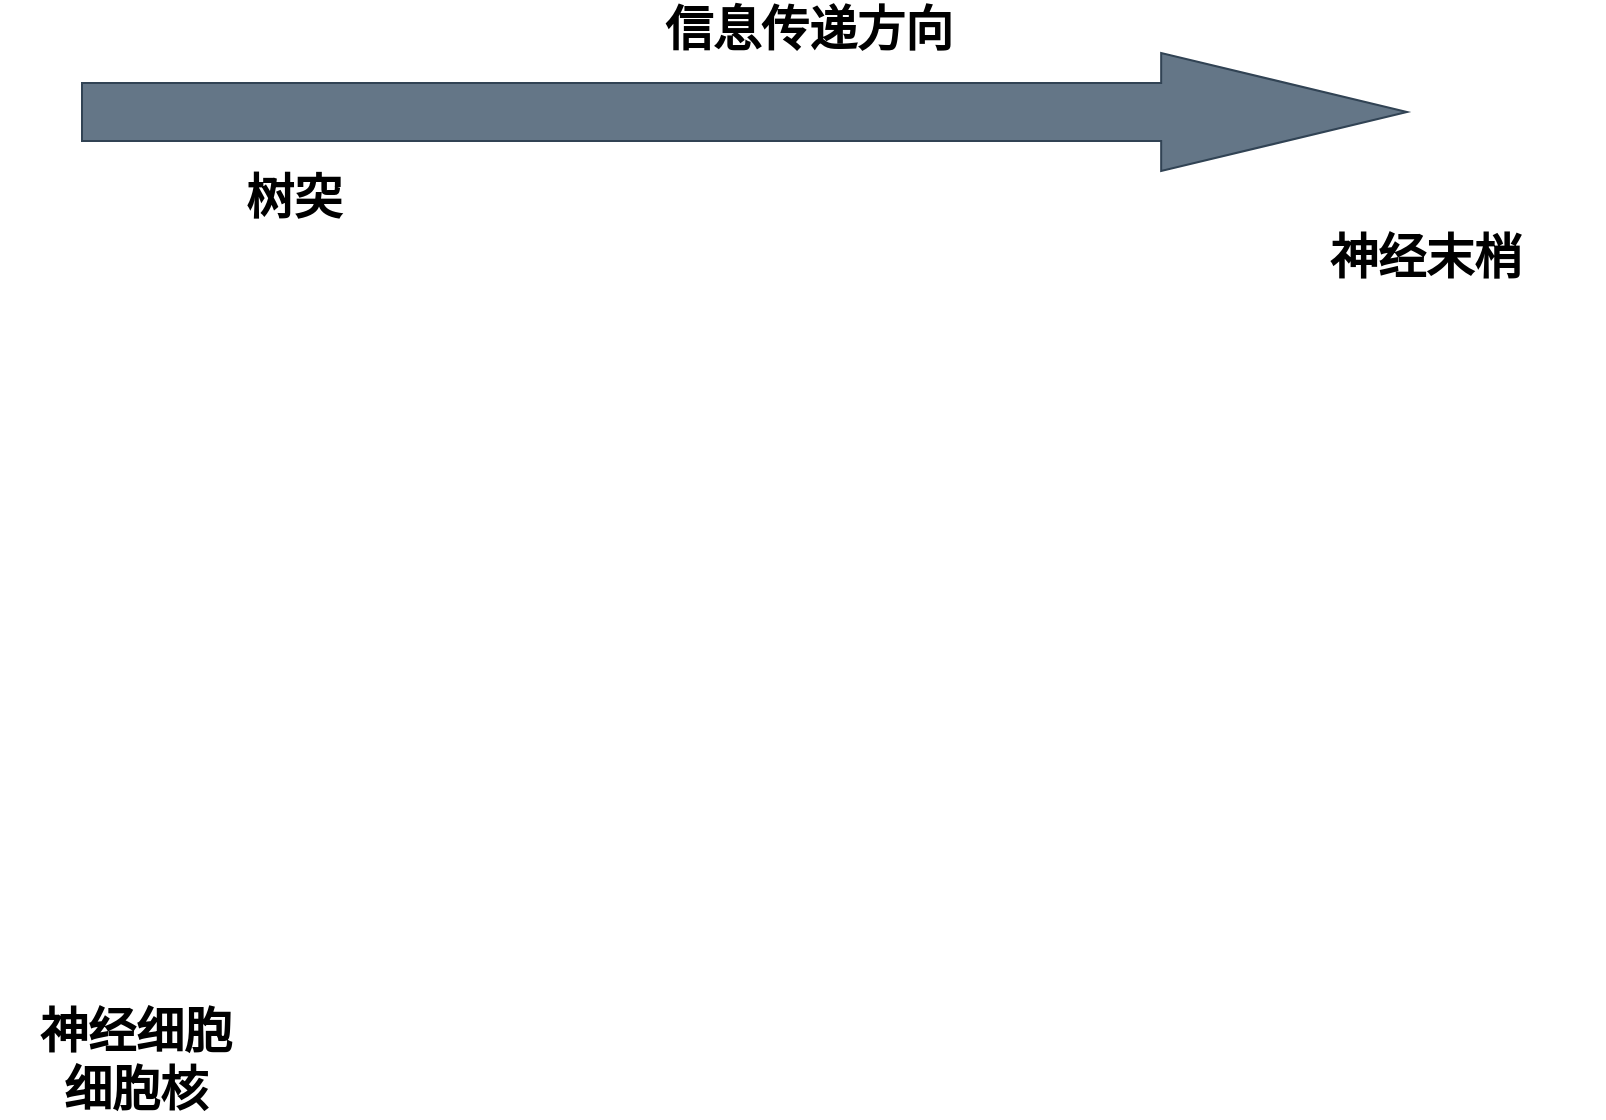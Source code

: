<mxfile version="21.1.1" type="github">
  <diagram name="第 1 页" id="bvpk-J_PeVPjt8j2hCXw">
    <mxGraphModel dx="930" dy="501" grid="1" gridSize="10" guides="1" tooltips="1" connect="1" arrows="1" fold="1" page="1" pageScale="1" pageWidth="827" pageHeight="1169" math="0" shadow="0">
      <root>
        <mxCell id="0" />
        <mxCell id="1" parent="0" />
        <mxCell id="2hgS4Xu8RybX3Xi1nfF--1" value="" style="shape=image;verticalLabelPosition=bottom;labelBackgroundColor=default;verticalAlign=top;aspect=fixed;imageAspect=0;image=https://upload.wikimedia.org/wikipedia/commons/thumb/b/bc/Neuron_Hand-tuned.svg/2560px-Neuron_Hand-tuned.svg.png;fillColor=default;strokeColor=default;" vertex="1" parent="1">
          <mxGeometry x="208" y="220" width="802" height="431.85" as="geometry" />
        </mxCell>
        <mxCell id="2hgS4Xu8RybX3Xi1nfF--2" value="&lt;font size=&quot;1&quot; style=&quot;&quot;&gt;&lt;b style=&quot;font-size: 24px;&quot;&gt;树突&lt;/b&gt;&lt;/font&gt;" style="text;html=1;strokeColor=none;fillColor=none;align=center;verticalAlign=middle;whiteSpace=wrap;rounded=0;" vertex="1" parent="1">
          <mxGeometry x="325" y="216" width="60" height="30" as="geometry" />
        </mxCell>
        <mxCell id="2hgS4Xu8RybX3Xi1nfF--3" value="&lt;b&gt;&lt;font style=&quot;font-size: 24px;&quot;&gt;神经细胞细胞核&lt;/font&gt;&lt;/b&gt;" style="text;html=1;strokeColor=none;fillColor=none;align=center;verticalAlign=middle;whiteSpace=wrap;rounded=0;" vertex="1" parent="1">
          <mxGeometry x="224" y="647" width="104" height="30" as="geometry" />
        </mxCell>
        <mxCell id="2hgS4Xu8RybX3Xi1nfF--4" value="&lt;font size=&quot;1&quot; style=&quot;&quot;&gt;&lt;b style=&quot;font-size: 24px;&quot;&gt;神经末梢&lt;/b&gt;&lt;/font&gt;" style="text;html=1;strokeColor=none;fillColor=none;align=center;verticalAlign=middle;whiteSpace=wrap;rounded=0;" vertex="1" parent="1">
          <mxGeometry x="863" y="246" width="116" height="30" as="geometry" />
        </mxCell>
        <mxCell id="2hgS4Xu8RybX3Xi1nfF--5" value="" style="rounded=0;whiteSpace=wrap;html=1;rotation=-45;strokeWidth=0;strokeColor=#FFFFFF;" vertex="1" parent="1">
          <mxGeometry x="425.26" y="402.28" width="88" height="23" as="geometry" />
        </mxCell>
        <mxCell id="2hgS4Xu8RybX3Xi1nfF--6" value="" style="ellipse;whiteSpace=wrap;html=1;aspect=fixed;strokeWidth=0;strokeColor=#FFFFFF;" vertex="1" parent="1">
          <mxGeometry x="430" y="443" width="15" height="15" as="geometry" />
        </mxCell>
        <mxCell id="2hgS4Xu8RybX3Xi1nfF--7" value="" style="rounded=0;whiteSpace=wrap;html=1;rotation=85;strokeWidth=0;strokeColor=#FFFFFF;" vertex="1" parent="1">
          <mxGeometry x="610" y="570" width="120" height="47.54" as="geometry" />
        </mxCell>
        <mxCell id="2hgS4Xu8RybX3Xi1nfF--8" value="" style="ellipse;whiteSpace=wrap;html=1;aspect=fixed;strokeWidth=0;strokeColor=#FFFFFF;" vertex="1" parent="1">
          <mxGeometry x="500" y="423" width="9" height="9" as="geometry" />
        </mxCell>
        <mxCell id="2hgS4Xu8RybX3Xi1nfF--9" value="" style="ellipse;whiteSpace=wrap;html=1;rotation=45;strokeWidth=0;strokeColor=#FFFFFF;" vertex="1" parent="1">
          <mxGeometry x="720" y="505" width="120" height="80" as="geometry" />
        </mxCell>
        <mxCell id="2hgS4Xu8RybX3Xi1nfF--10" value="" style="rounded=1;whiteSpace=wrap;html=1;rotation=-105;strokeColor=#FFFFFF;strokeWidth=0;" vertex="1" parent="1">
          <mxGeometry x="664" y="396" width="118" height="30" as="geometry" />
        </mxCell>
        <mxCell id="2hgS4Xu8RybX3Xi1nfF--11" value="" style="shape=flexArrow;endArrow=classic;html=1;rounded=0;width=29;endSize=40.64;fillColor=#647687;strokeColor=#314354;endWidth=29;" edge="1" parent="1">
          <mxGeometry width="50" height="50" relative="1" as="geometry">
            <mxPoint x="248.5" y="188" as="sourcePoint" />
            <mxPoint x="912" y="188" as="targetPoint" />
          </mxGeometry>
        </mxCell>
        <mxCell id="2hgS4Xu8RybX3Xi1nfF--12" value="&lt;font size=&quot;1&quot; style=&quot;&quot;&gt;&lt;b style=&quot;font-size: 24px;&quot;&gt;信息传递方向&lt;/b&gt;&lt;/font&gt;" style="text;html=1;strokeColor=none;fillColor=none;align=center;verticalAlign=middle;whiteSpace=wrap;rounded=0;" vertex="1" parent="1">
          <mxGeometry x="500" y="132" width="225" height="30" as="geometry" />
        </mxCell>
      </root>
    </mxGraphModel>
  </diagram>
</mxfile>
